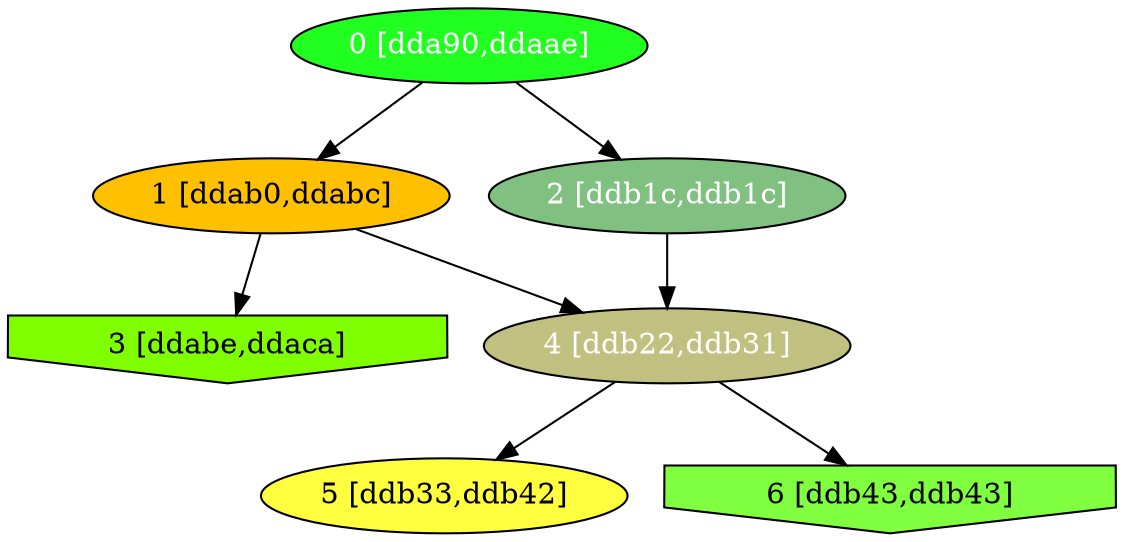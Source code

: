 diGraph libnss3{
	libnss3_0  [style=filled fillcolor="#20FF20" fontcolor="#ffffff" shape=oval label="0 [dda90,ddaae]"]
	libnss3_1  [style=filled fillcolor="#FFC000" fontcolor="#000000" shape=oval label="1 [ddab0,ddabc]"]
	libnss3_2  [style=filled fillcolor="#80C080" fontcolor="#ffffff" shape=oval label="2 [ddb1c,ddb1c]"]
	libnss3_3  [style=filled fillcolor="#80FF00" fontcolor="#000000" shape=invhouse label="3 [ddabe,ddaca]"]
	libnss3_4  [style=filled fillcolor="#C0C080" fontcolor="#ffffff" shape=oval label="4 [ddb22,ddb31]"]
	libnss3_5  [style=filled fillcolor="#FFFF40" fontcolor="#000000" shape=oval label="5 [ddb33,ddb42]"]
	libnss3_6  [style=filled fillcolor="#80FF40" fontcolor="#000000" shape=invhouse label="6 [ddb43,ddb43]"]

	libnss3_0 -> libnss3_1
	libnss3_0 -> libnss3_2
	libnss3_1 -> libnss3_3
	libnss3_1 -> libnss3_4
	libnss3_2 -> libnss3_4
	libnss3_4 -> libnss3_5
	libnss3_4 -> libnss3_6
}